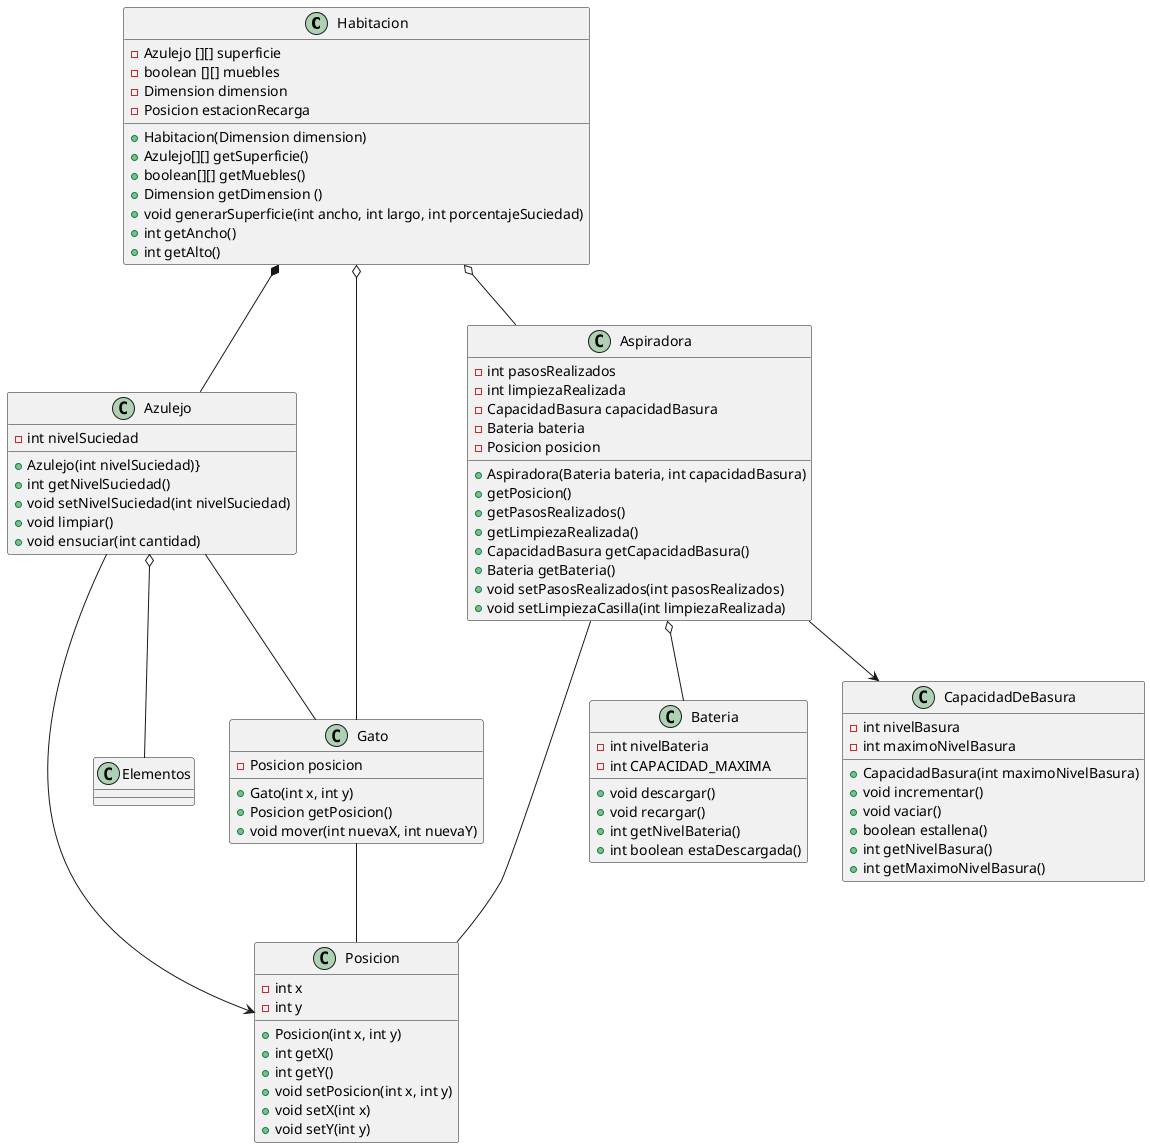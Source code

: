 @startuml

class Habitacion { 
-Azulejo [][] superficie
-boolean [][] muebles
-Dimension dimension
-Posicion estacionRecarga
+Habitacion(Dimension dimension)
+Azulejo[][] getSuperficie()
+boolean[][] getMuebles()
+Dimension getDimension ()
+void generarSuperficie(int ancho, int largo, int porcentajeSuciedad)
+int getAncho()
+int getAlto()
}

Class Azulejo {  
-int nivelSuciedad
+Azulejo(int nivelSuciedad)}
+int getNivelSuciedad()
+void setNivelSuciedad(int nivelSuciedad)
+void limpiar()
+void ensuciar(int cantidad)
}

class Aspiradora { 
-int pasosRealizados
-int limpiezaRealizada
-CapacidadBasura capacidadBasura
-Bateria bateria
-Posicion posicion
+Aspiradora(Bateria bateria, int capacidadBasura)
+getPosicion()
+getPasosRealizados()
+getLimpiezaRealizada()
+CapacidadBasura getCapacidadBasura()
+Bateria getBateria()
+void setPasosRealizados(int pasosRealizados)
+void setLimpiezaCasilla(int limpiezaRealizada)
}


class Gato { 
-Posicion posicion
+Gato(int x, int y)
+Posicion getPosicion()
+void mover(int nuevaX, int nuevaY)
}

class Posicion { 
-int x
-int y
+Posicion(int x, int y)
+int getX()
+int getY()
+void setPosicion(int x, int y)
+void setX(int x)
+void setY(int y)
}

class Bateria { 
-int nivelBateria
-int CAPACIDAD_MAXIMA
+void descargar()
+void recargar()
+int getNivelBateria()
+int boolean estaDescargada()
}	
class CapacidadDeBasura { 
-int nivelBasura
-int maximoNivelBasura
+CapacidadBasura(int maximoNivelBasura)
+void incrementar()
+void vaciar()
+boolean estallena()
+int getNivelBasura()
+int getMaximoNivelBasura()
}	



Habitacion *-- Azulejo
Habitacion o-- Aspiradora
Habitacion o-- Gato
Gato--Posicion
Azulejo o--Elementos 
Azulejo -- Gato
Azulejo --> Posicion
Aspiradora -- Posicion
Aspiradora o-- Bateria
Aspiradora --> CapacidadDeBasura


@enduml